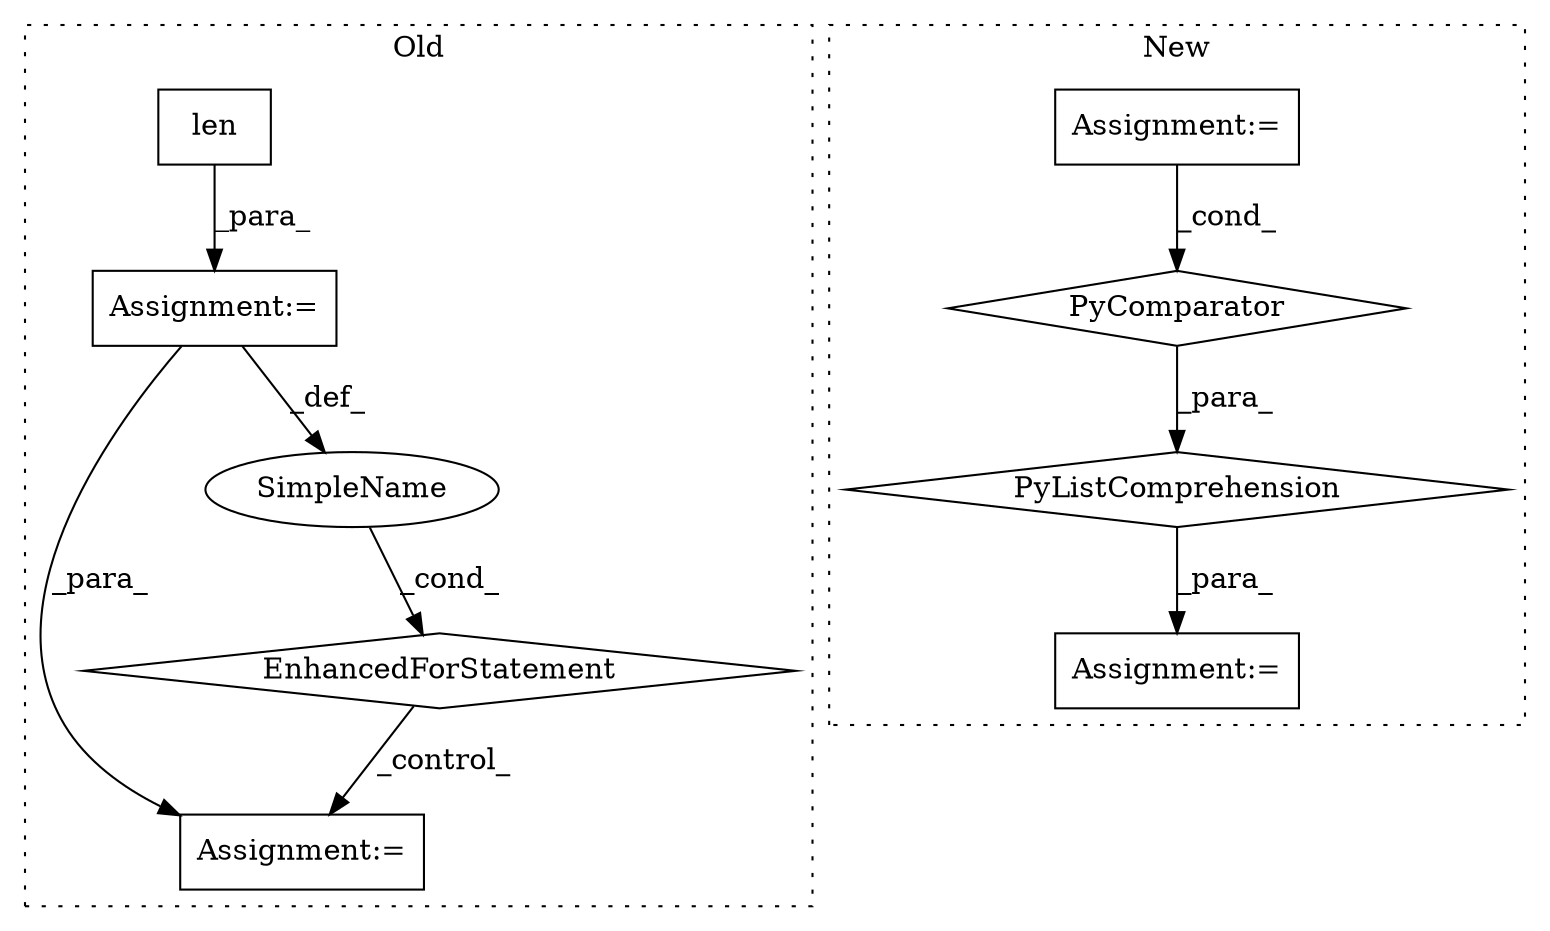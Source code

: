digraph G {
subgraph cluster0 {
1 [label="len" a="32" s="5714,5721" l="4,1" shape="box"];
6 [label="Assignment:=" a="7" s="5701" l="1" shape="box"];
7 [label="EnhancedForStatement" a="70" s="6099,6207" l="81,2" shape="diamond"];
8 [label="Assignment:=" a="7" s="6230" l="1" shape="box"];
9 [label="SimpleName" a="42" s="6184" l="4" shape="ellipse"];
label = "Old";
style="dotted";
}
subgraph cluster1 {
2 [label="PyComparator" a="113" s="5829" l="19" shape="diamond"];
3 [label="Assignment:=" a="7" s="5829" l="19" shape="box"];
4 [label="PyListComprehension" a="109" s="5742" l="114" shape="diamond"];
5 [label="Assignment:=" a="7" s="6016" l="1" shape="box"];
label = "New";
style="dotted";
}
1 -> 6 [label="_para_"];
2 -> 4 [label="_para_"];
3 -> 2 [label="_cond_"];
4 -> 5 [label="_para_"];
6 -> 9 [label="_def_"];
6 -> 8 [label="_para_"];
7 -> 8 [label="_control_"];
9 -> 7 [label="_cond_"];
}